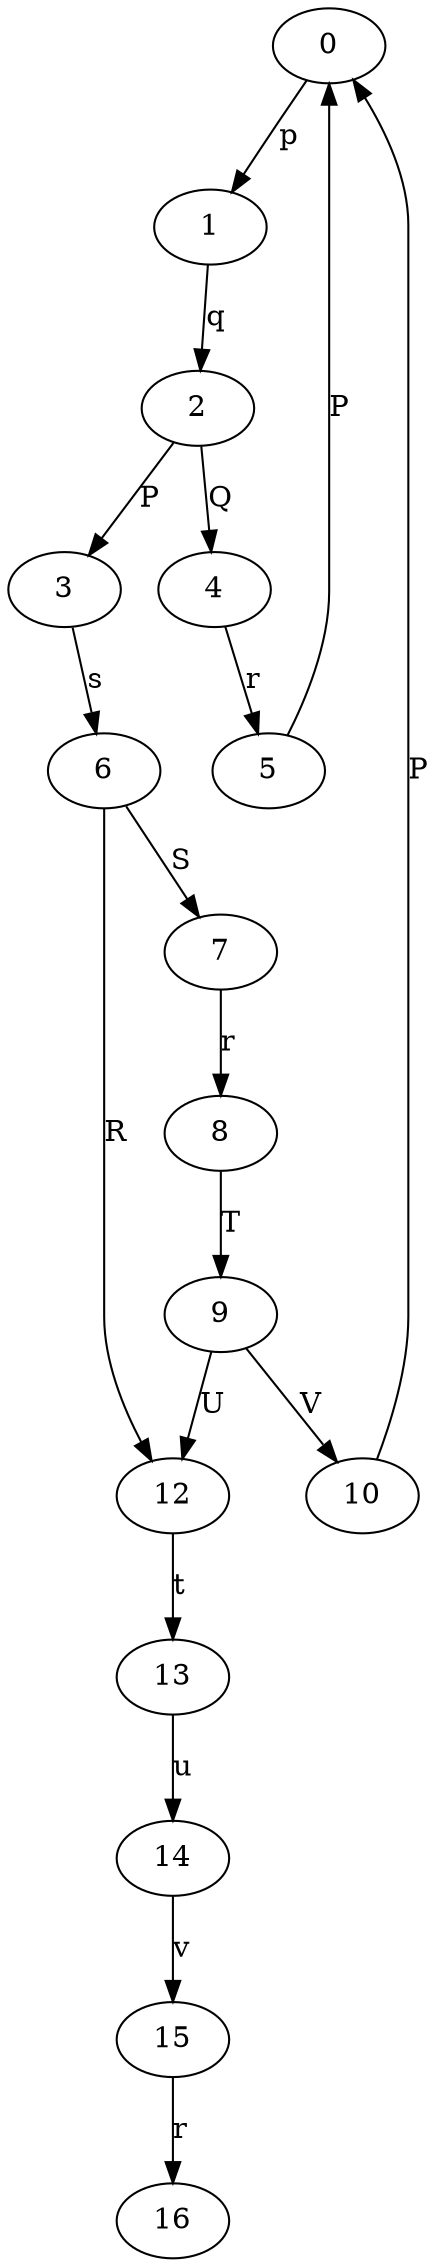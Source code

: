 digraph {
		0 -> 1[label="p"];
		1 -> 2[label="q"];
		2 -> 3[label="P"];
		2 -> 4[label="Q"];
		4 -> 5[label="r"];
		5 -> 0[label="P"];
		3 -> 6[label="s"];
		6 -> 7[label="S"];
		6 -> 12[label="R"];
		7 -> 8[label="r"];
		8 -> 9[label="T"];
		9 -> 10[label="V"];
		10 -> 0[label="P"];
		9 -> 12[label="U"];
		12 -> 13[label="t"];
		13 -> 14[label="u"];
		14 -> 15[label="v"];
		15 -> 16[label="r"];
	}
	

